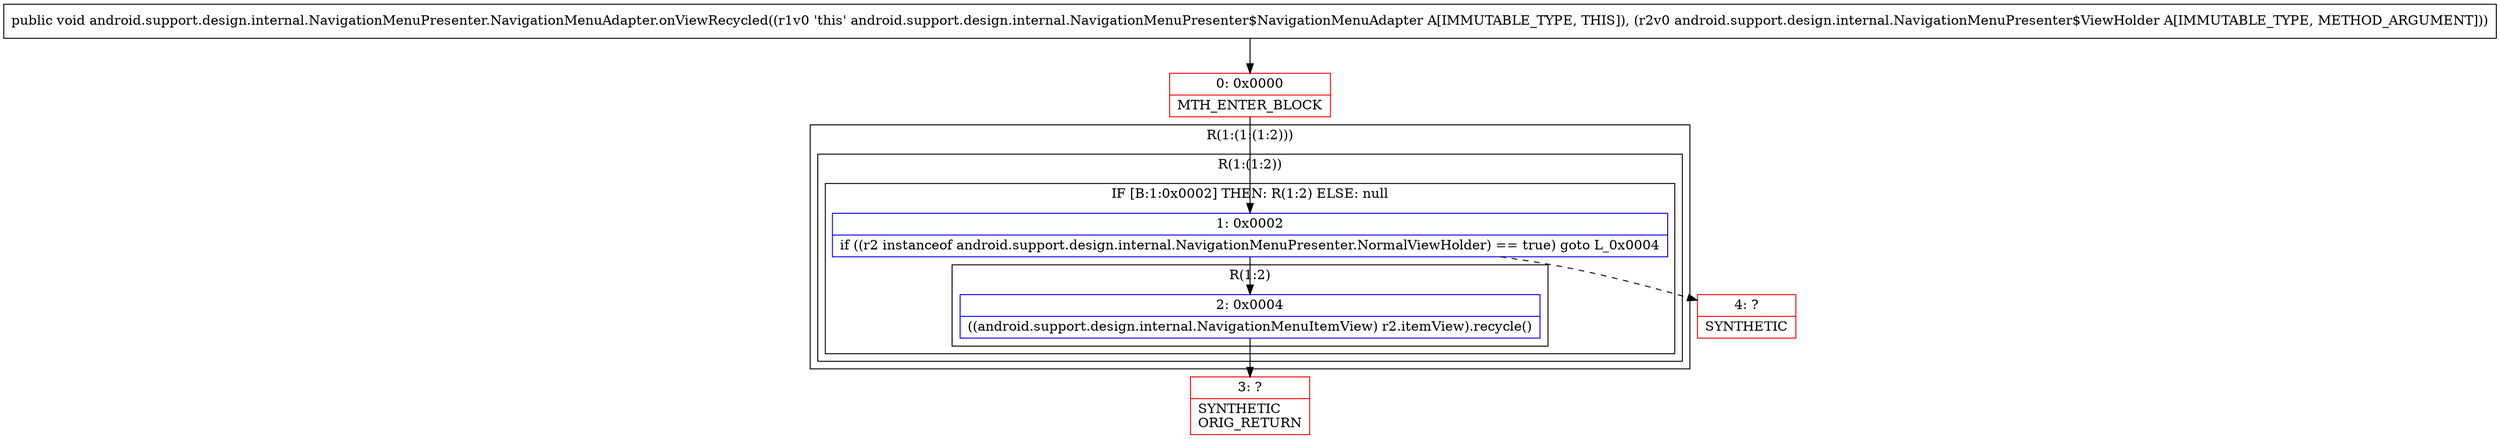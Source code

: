 digraph "CFG forandroid.support.design.internal.NavigationMenuPresenter.NavigationMenuAdapter.onViewRecycled(Landroid\/support\/design\/internal\/NavigationMenuPresenter$ViewHolder;)V" {
subgraph cluster_Region_1417026439 {
label = "R(1:(1:(1:2)))";
node [shape=record,color=blue];
subgraph cluster_Region_402152156 {
label = "R(1:(1:2))";
node [shape=record,color=blue];
subgraph cluster_IfRegion_467835563 {
label = "IF [B:1:0x0002] THEN: R(1:2) ELSE: null";
node [shape=record,color=blue];
Node_1 [shape=record,label="{1\:\ 0x0002|if ((r2 instanceof android.support.design.internal.NavigationMenuPresenter.NormalViewHolder) == true) goto L_0x0004\l}"];
subgraph cluster_Region_1253041400 {
label = "R(1:2)";
node [shape=record,color=blue];
Node_2 [shape=record,label="{2\:\ 0x0004|((android.support.design.internal.NavigationMenuItemView) r2.itemView).recycle()\l}"];
}
}
}
}
Node_0 [shape=record,color=red,label="{0\:\ 0x0000|MTH_ENTER_BLOCK\l}"];
Node_3 [shape=record,color=red,label="{3\:\ ?|SYNTHETIC\lORIG_RETURN\l}"];
Node_4 [shape=record,color=red,label="{4\:\ ?|SYNTHETIC\l}"];
MethodNode[shape=record,label="{public void android.support.design.internal.NavigationMenuPresenter.NavigationMenuAdapter.onViewRecycled((r1v0 'this' android.support.design.internal.NavigationMenuPresenter$NavigationMenuAdapter A[IMMUTABLE_TYPE, THIS]), (r2v0 android.support.design.internal.NavigationMenuPresenter$ViewHolder A[IMMUTABLE_TYPE, METHOD_ARGUMENT])) }"];
MethodNode -> Node_0;
Node_1 -> Node_2;
Node_1 -> Node_4[style=dashed];
Node_2 -> Node_3;
Node_0 -> Node_1;
}

